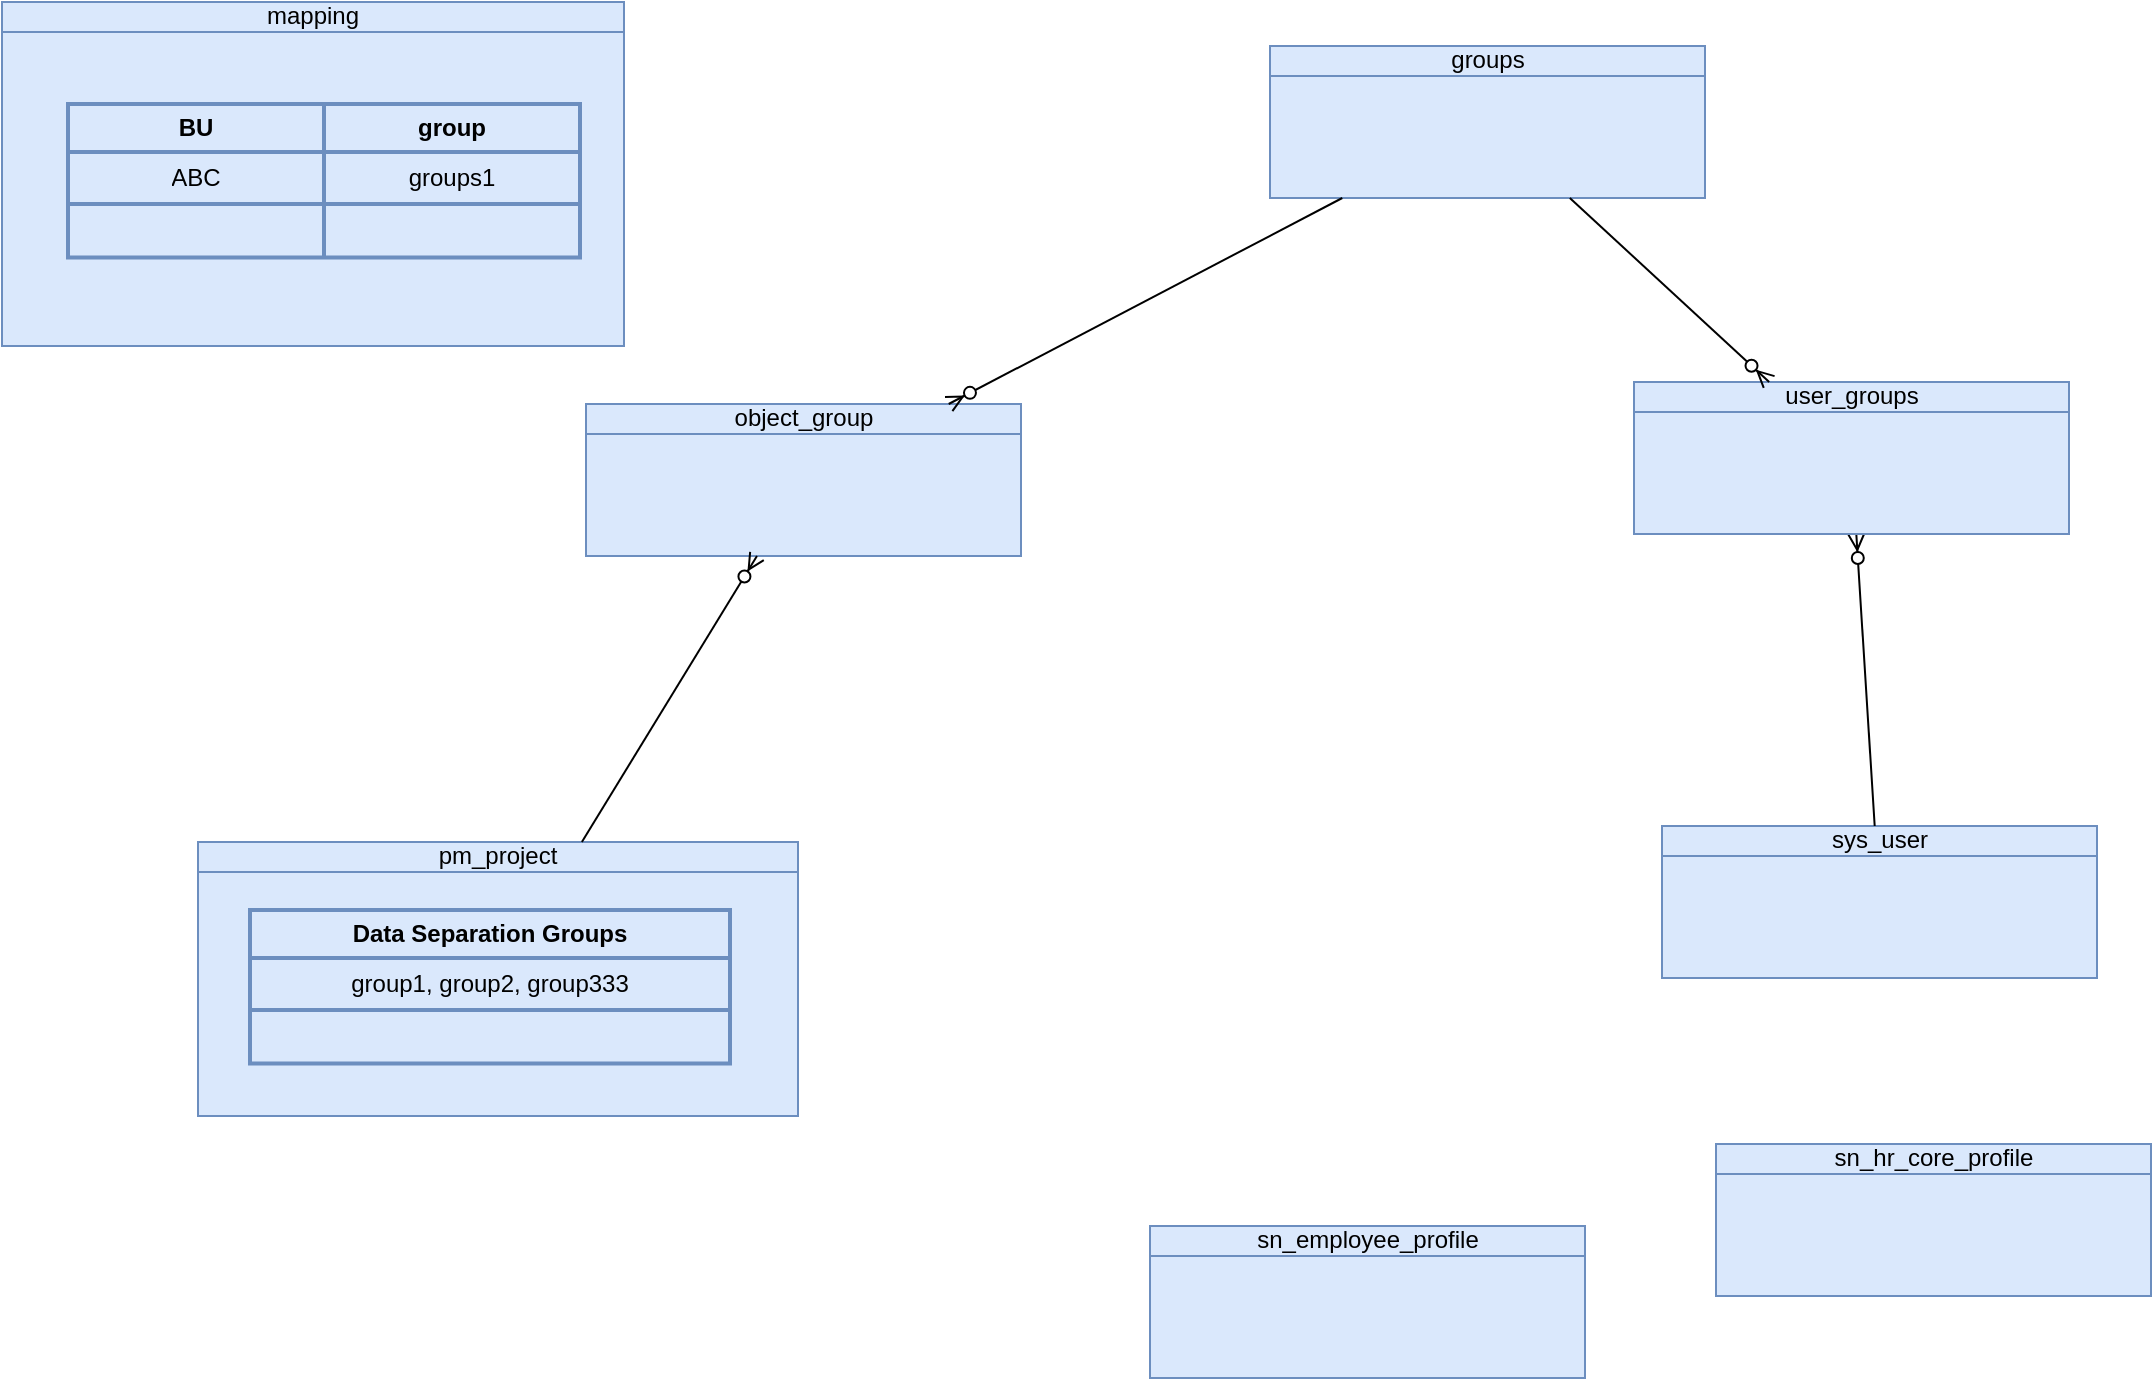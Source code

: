 <mxfile version="26.0.15" pages="2">
  <diagram name="Page-1" id="sz_8OK9DjuwV77Zi9T6v">
    <mxGraphModel dx="1671" dy="2824" grid="0" gridSize="10" guides="0" tooltips="1" connect="0" arrows="0" fold="1" page="1" pageScale="1" pageWidth="1169" pageHeight="827" math="0" shadow="0">
      <root>
        <mxCell id="0" />
        <mxCell id="1" parent="0" />
        <mxCell id="XKZ_Q6WXGp6OMJcAYRlA-1" value="object_group" style="html=1;outlineConnect=0;whiteSpace=wrap;fillColor=#dae8fc;shape=mxgraph.archimate3.businessObject;overflow=fill;strokeColor=#6c8ebf;" vertex="1" parent="1">
          <mxGeometry x="298" y="-1441" width="217.5" height="76" as="geometry" />
        </mxCell>
        <mxCell id="XKZ_Q6WXGp6OMJcAYRlA-2" value="pm_project" style="html=1;outlineConnect=0;whiteSpace=wrap;fillColor=#dae8fc;shape=mxgraph.archimate3.businessObject;overflow=fill;strokeColor=#6c8ebf;" vertex="1" parent="1">
          <mxGeometry x="104" y="-1222" width="300" height="137" as="geometry" />
        </mxCell>
        <mxCell id="XKZ_Q6WXGp6OMJcAYRlA-3" value="" style="fontSize=12;html=1;endArrow=ERzeroToMany;endFill=1;rounded=0;" edge="1" parent="1" source="XKZ_Q6WXGp6OMJcAYRlA-2" target="XKZ_Q6WXGp6OMJcAYRlA-1">
          <mxGeometry width="100" height="100" relative="1" as="geometry">
            <mxPoint x="219" y="-1302" as="sourcePoint" />
            <mxPoint x="220" y="-1128" as="targetPoint" />
          </mxGeometry>
        </mxCell>
        <mxCell id="XKZ_Q6WXGp6OMJcAYRlA-4" value="sys_user" style="html=1;outlineConnect=0;whiteSpace=wrap;fillColor=#dae8fc;shape=mxgraph.archimate3.businessObject;overflow=fill;strokeColor=#6c8ebf;" vertex="1" parent="1">
          <mxGeometry x="836" y="-1230" width="217.5" height="76" as="geometry" />
        </mxCell>
        <mxCell id="XKZ_Q6WXGp6OMJcAYRlA-5" value="" style="fontSize=12;html=1;endArrow=ERzeroToMany;endFill=1;rounded=0;" edge="1" parent="1" source="XKZ_Q6WXGp6OMJcAYRlA-4" target="XKZ_Q6WXGp6OMJcAYRlA-6">
          <mxGeometry width="100" height="100" relative="1" as="geometry">
            <mxPoint x="375" y="-1118" as="sourcePoint" />
            <mxPoint x="649" y="-1347" as="targetPoint" />
          </mxGeometry>
        </mxCell>
        <mxCell id="XKZ_Q6WXGp6OMJcAYRlA-6" value="user_groups" style="html=1;outlineConnect=0;whiteSpace=wrap;fillColor=#dae8fc;shape=mxgraph.archimate3.businessObject;overflow=fill;strokeColor=#6c8ebf;" vertex="1" parent="1">
          <mxGeometry x="822" y="-1452" width="217.5" height="76" as="geometry" />
        </mxCell>
        <mxCell id="XKZ_Q6WXGp6OMJcAYRlA-7" value="groups" style="html=1;outlineConnect=0;whiteSpace=wrap;fillColor=#dae8fc;shape=mxgraph.archimate3.businessObject;overflow=fill;strokeColor=#6c8ebf;" vertex="1" parent="1">
          <mxGeometry x="640" y="-1620" width="217.5" height="76" as="geometry" />
        </mxCell>
        <mxCell id="XKZ_Q6WXGp6OMJcAYRlA-8" value="" style="fontSize=12;html=1;endArrow=ERzeroToMany;endFill=1;rounded=0;" edge="1" parent="1" source="XKZ_Q6WXGp6OMJcAYRlA-7" target="XKZ_Q6WXGp6OMJcAYRlA-6">
          <mxGeometry width="100" height="100" relative="1" as="geometry">
            <mxPoint x="1128" y="-1212" as="sourcePoint" />
            <mxPoint x="1073" y="-1351" as="targetPoint" />
          </mxGeometry>
        </mxCell>
        <mxCell id="XKZ_Q6WXGp6OMJcAYRlA-9" value="" style="fontSize=12;html=1;endArrow=ERzeroToMany;endFill=1;rounded=0;" edge="1" parent="1" source="XKZ_Q6WXGp6OMJcAYRlA-7" target="XKZ_Q6WXGp6OMJcAYRlA-1">
          <mxGeometry width="100" height="100" relative="1" as="geometry">
            <mxPoint x="330" y="-1212" as="sourcePoint" />
            <mxPoint x="615" y="-1347" as="targetPoint" />
          </mxGeometry>
        </mxCell>
        <mxCell id="XKZ_Q6WXGp6OMJcAYRlA-10" value="mapping" style="html=1;outlineConnect=0;whiteSpace=wrap;fillColor=#dae8fc;shape=mxgraph.archimate3.businessObject;overflow=fill;strokeColor=#6c8ebf;" vertex="1" parent="1">
          <mxGeometry x="6" y="-1642" width="311" height="172" as="geometry" />
        </mxCell>
        <mxCell id="XKZ_Q6WXGp6OMJcAYRlA-11" value="" style="shape=table;html=1;whiteSpace=wrap;startSize=0;container=1;collapsible=0;childLayout=tableLayout;strokeWidth=2;fillColor=#dae8fc;strokeColor=#6c8ebf;align=left;" vertex="1" parent="1">
          <mxGeometry x="39" y="-1591" width="256" height="76.75" as="geometry" />
        </mxCell>
        <mxCell id="XKZ_Q6WXGp6OMJcAYRlA-12" value="" style="shape=tableRow;horizontal=0;startSize=0;swimlaneHead=0;swimlaneBody=0;top=0;left=0;bottom=0;right=0;collapsible=0;dropTarget=0;fillColor=none;points=[[0,0.5],[1,0.5]];portConstraint=eastwest;" vertex="1" parent="XKZ_Q6WXGp6OMJcAYRlA-11">
          <mxGeometry width="256" height="24" as="geometry" />
        </mxCell>
        <mxCell id="XKZ_Q6WXGp6OMJcAYRlA-13" value="&lt;div style=&quot;text-align: left;&quot;&gt;&lt;span style=&quot;background-color: initial;&quot;&gt;BU&lt;/span&gt;&lt;/div&gt;" style="shape=partialRectangle;html=1;whiteSpace=wrap;connectable=0;fillColor=none;top=0;left=0;bottom=0;right=0;overflow=hidden;fontStyle=1" vertex="1" parent="XKZ_Q6WXGp6OMJcAYRlA-12">
          <mxGeometry width="128" height="24" as="geometry">
            <mxRectangle width="128" height="24" as="alternateBounds" />
          </mxGeometry>
        </mxCell>
        <mxCell id="XKZ_Q6WXGp6OMJcAYRlA-14" value="group" style="shape=partialRectangle;html=1;whiteSpace=wrap;connectable=0;fillColor=none;top=0;left=0;bottom=0;right=0;overflow=hidden;fontStyle=1" vertex="1" parent="XKZ_Q6WXGp6OMJcAYRlA-12">
          <mxGeometry x="128" width="128" height="24" as="geometry">
            <mxRectangle width="128" height="24" as="alternateBounds" />
          </mxGeometry>
        </mxCell>
        <mxCell id="XKZ_Q6WXGp6OMJcAYRlA-15" value="" style="shape=tableRow;horizontal=0;startSize=0;swimlaneHead=0;swimlaneBody=0;top=0;left=0;bottom=0;right=0;collapsible=0;dropTarget=0;fillColor=none;points=[[0,0.5],[1,0.5]];portConstraint=eastwest;" vertex="1" parent="XKZ_Q6WXGp6OMJcAYRlA-11">
          <mxGeometry y="24" width="256" height="26" as="geometry" />
        </mxCell>
        <mxCell id="XKZ_Q6WXGp6OMJcAYRlA-16" value="ABC" style="shape=partialRectangle;html=1;whiteSpace=wrap;connectable=0;fillColor=none;top=0;left=0;bottom=0;right=0;overflow=hidden;" vertex="1" parent="XKZ_Q6WXGp6OMJcAYRlA-15">
          <mxGeometry width="128" height="26" as="geometry">
            <mxRectangle width="128" height="26" as="alternateBounds" />
          </mxGeometry>
        </mxCell>
        <mxCell id="XKZ_Q6WXGp6OMJcAYRlA-17" value="groups1" style="shape=partialRectangle;html=1;whiteSpace=wrap;connectable=0;fillColor=none;top=0;left=0;bottom=0;right=0;overflow=hidden;" vertex="1" parent="XKZ_Q6WXGp6OMJcAYRlA-15">
          <mxGeometry x="128" width="128" height="26" as="geometry">
            <mxRectangle width="128" height="26" as="alternateBounds" />
          </mxGeometry>
        </mxCell>
        <mxCell id="XKZ_Q6WXGp6OMJcAYRlA-18" value="" style="shape=tableRow;horizontal=0;startSize=0;swimlaneHead=0;swimlaneBody=0;top=0;left=0;bottom=0;right=0;collapsible=0;dropTarget=0;fillColor=none;points=[[0,0.5],[1,0.5]];portConstraint=eastwest;" vertex="1" parent="XKZ_Q6WXGp6OMJcAYRlA-11">
          <mxGeometry y="50" width="256" height="27" as="geometry" />
        </mxCell>
        <mxCell id="XKZ_Q6WXGp6OMJcAYRlA-19" value="&lt;div style=&quot;text-align: left;&quot;&gt;&lt;br&gt;&lt;/div&gt;" style="shape=partialRectangle;html=1;whiteSpace=wrap;connectable=0;fillColor=none;top=0;left=0;bottom=0;right=0;overflow=hidden;" vertex="1" parent="XKZ_Q6WXGp6OMJcAYRlA-18">
          <mxGeometry width="128" height="27" as="geometry">
            <mxRectangle width="128" height="27" as="alternateBounds" />
          </mxGeometry>
        </mxCell>
        <mxCell id="XKZ_Q6WXGp6OMJcAYRlA-20" style="shape=partialRectangle;html=1;whiteSpace=wrap;connectable=0;fillColor=none;top=0;left=0;bottom=0;right=0;overflow=hidden;" vertex="1" parent="XKZ_Q6WXGp6OMJcAYRlA-18">
          <mxGeometry x="128" width="128" height="27" as="geometry">
            <mxRectangle width="128" height="27" as="alternateBounds" />
          </mxGeometry>
        </mxCell>
        <mxCell id="XKZ_Q6WXGp6OMJcAYRlA-21" value="" style="shape=table;html=1;whiteSpace=wrap;startSize=0;container=1;collapsible=0;childLayout=tableLayout;strokeWidth=2;fillColor=#dae8fc;strokeColor=#6c8ebf;align=left;" vertex="1" parent="1">
          <mxGeometry x="130" y="-1188" width="240" height="76.75" as="geometry" />
        </mxCell>
        <mxCell id="XKZ_Q6WXGp6OMJcAYRlA-22" value="" style="shape=tableRow;horizontal=0;startSize=0;swimlaneHead=0;swimlaneBody=0;top=0;left=0;bottom=0;right=0;collapsible=0;dropTarget=0;fillColor=none;points=[[0,0.5],[1,0.5]];portConstraint=eastwest;" vertex="1" parent="XKZ_Q6WXGp6OMJcAYRlA-21">
          <mxGeometry width="240" height="24" as="geometry" />
        </mxCell>
        <mxCell id="XKZ_Q6WXGp6OMJcAYRlA-23" value="&lt;div style=&quot;text-align: left;&quot;&gt;&lt;span style=&quot;background-color: initial;&quot;&gt;Data Separation Groups&lt;/span&gt;&lt;/div&gt;" style="shape=partialRectangle;html=1;whiteSpace=wrap;connectable=0;fillColor=none;top=0;left=0;bottom=0;right=0;overflow=hidden;fontStyle=1" vertex="1" parent="XKZ_Q6WXGp6OMJcAYRlA-22">
          <mxGeometry width="240" height="24" as="geometry">
            <mxRectangle width="240" height="24" as="alternateBounds" />
          </mxGeometry>
        </mxCell>
        <mxCell id="XKZ_Q6WXGp6OMJcAYRlA-24" value="" style="shape=tableRow;horizontal=0;startSize=0;swimlaneHead=0;swimlaneBody=0;top=0;left=0;bottom=0;right=0;collapsible=0;dropTarget=0;fillColor=none;points=[[0,0.5],[1,0.5]];portConstraint=eastwest;" vertex="1" parent="XKZ_Q6WXGp6OMJcAYRlA-21">
          <mxGeometry y="24" width="240" height="26" as="geometry" />
        </mxCell>
        <mxCell id="XKZ_Q6WXGp6OMJcAYRlA-25" value="group1, group2, group333" style="shape=partialRectangle;html=1;whiteSpace=wrap;connectable=0;fillColor=none;top=0;left=0;bottom=0;right=0;overflow=hidden;" vertex="1" parent="XKZ_Q6WXGp6OMJcAYRlA-24">
          <mxGeometry width="240" height="26" as="geometry">
            <mxRectangle width="240" height="26" as="alternateBounds" />
          </mxGeometry>
        </mxCell>
        <mxCell id="XKZ_Q6WXGp6OMJcAYRlA-26" value="" style="shape=tableRow;horizontal=0;startSize=0;swimlaneHead=0;swimlaneBody=0;top=0;left=0;bottom=0;right=0;collapsible=0;dropTarget=0;fillColor=none;points=[[0,0.5],[1,0.5]];portConstraint=eastwest;" vertex="1" parent="XKZ_Q6WXGp6OMJcAYRlA-21">
          <mxGeometry y="50" width="240" height="27" as="geometry" />
        </mxCell>
        <mxCell id="XKZ_Q6WXGp6OMJcAYRlA-27" value="&lt;div style=&quot;text-align: left;&quot;&gt;&lt;br&gt;&lt;/div&gt;" style="shape=partialRectangle;html=1;whiteSpace=wrap;connectable=0;fillColor=none;top=0;left=0;bottom=0;right=0;overflow=hidden;" vertex="1" parent="XKZ_Q6WXGp6OMJcAYRlA-26">
          <mxGeometry width="240" height="27" as="geometry">
            <mxRectangle width="240" height="27" as="alternateBounds" />
          </mxGeometry>
        </mxCell>
        <mxCell id="XKZ_Q6WXGp6OMJcAYRlA-28" value="sn_employee_profile" style="html=1;outlineConnect=0;whiteSpace=wrap;fillColor=#dae8fc;shape=mxgraph.archimate3.businessObject;overflow=fill;strokeColor=#6c8ebf;" vertex="1" parent="1">
          <mxGeometry x="580" y="-1030" width="217.5" height="76" as="geometry" />
        </mxCell>
        <mxCell id="XKZ_Q6WXGp6OMJcAYRlA-29" value="sn_hr_core_profile" style="html=1;outlineConnect=0;whiteSpace=wrap;fillColor=#dae8fc;shape=mxgraph.archimate3.businessObject;overflow=fill;strokeColor=#6c8ebf;" vertex="1" parent="1">
          <mxGeometry x="863" y="-1071" width="217.5" height="76" as="geometry" />
        </mxCell>
      </root>
    </mxGraphModel>
  </diagram>
  <diagram name="em_profile" id="d97N8e0JE2c1j5f707Qw">
    <mxGraphModel dx="1393" dy="2629" grid="0" gridSize="10" guides="0" tooltips="1" connect="0" arrows="0" fold="1" page="1" pageScale="1" pageWidth="1169" pageHeight="827" math="0" shadow="0">
      <root>
        <mxCell id="4w6Gn6E8KWmjJ692-3vZ-0" />
        <mxCell id="4w6Gn6E8KWmjJ692-3vZ-1" parent="4w6Gn6E8KWmjJ692-3vZ-0" />
        <mxCell id="4w6Gn6E8KWmjJ692-3vZ-5" value="sys_user" style="html=1;outlineConnect=0;whiteSpace=wrap;fillColor=#dae8fc;shape=mxgraph.archimate3.businessObject;overflow=fill;strokeColor=#6c8ebf;" vertex="1" parent="4w6Gn6E8KWmjJ692-3vZ-1">
          <mxGeometry x="34" y="-1609" width="140" height="50" as="geometry" />
        </mxCell>
        <mxCell id="4w6Gn6E8KWmjJ692-3vZ-6" value="" style="fontSize=12;html=1;endArrow=ERzeroToMany;endFill=1;rounded=0;" edge="1" parent="4w6Gn6E8KWmjJ692-3vZ-1" source="4w6Gn6E8KWmjJ692-3vZ-5" target="4w6Gn6E8KWmjJ692-3vZ-29">
          <mxGeometry width="100" height="100" relative="1" as="geometry">
            <mxPoint x="375" y="-1118" as="sourcePoint" />
            <mxPoint x="649" y="-1347" as="targetPoint" />
          </mxGeometry>
        </mxCell>
        <mxCell id="4w6Gn6E8KWmjJ692-3vZ-7" value="&lt;div&gt;sys_user_groups&lt;/div&gt;" style="html=1;outlineConnect=0;whiteSpace=wrap;fillColor=#dae8fc;shape=mxgraph.archimate3.businessObject;overflow=fill;strokeColor=#6c8ebf;" vertex="1" parent="4w6Gn6E8KWmjJ692-3vZ-1">
          <mxGeometry x="287" y="-1609" width="140" height="50" as="geometry" />
        </mxCell>
        <mxCell id="4w6Gn6E8KWmjJ692-3vZ-8" value="cmn_skill" style="html=1;outlineConnect=0;whiteSpace=wrap;fillColor=#dae8fc;shape=mxgraph.archimate3.businessObject;overflow=fill;strokeColor=#6c8ebf;" vertex="1" parent="4w6Gn6E8KWmjJ692-3vZ-1">
          <mxGeometry x="533" y="-1610" width="140" height="50" as="geometry" />
        </mxCell>
        <mxCell id="4w6Gn6E8KWmjJ692-3vZ-9" value="" style="fontSize=12;html=1;endArrow=ERzeroToMany;endFill=1;rounded=0;" edge="1" parent="4w6Gn6E8KWmjJ692-3vZ-1" source="4w6Gn6E8KWmjJ692-3vZ-7" target="4w6Gn6E8KWmjJ692-3vZ-29">
          <mxGeometry width="100" height="100" relative="1" as="geometry">
            <mxPoint x="1128" y="-1212" as="sourcePoint" />
            <mxPoint x="1073" y="-1351" as="targetPoint" />
          </mxGeometry>
        </mxCell>
        <mxCell id="4w6Gn6E8KWmjJ692-3vZ-10" value="" style="fontSize=12;html=1;endArrow=ERzeroToMany;endFill=1;rounded=0;" edge="1" parent="4w6Gn6E8KWmjJ692-3vZ-1" source="4w6Gn6E8KWmjJ692-3vZ-8" target="4w6Gn6E8KWmjJ692-3vZ-29">
          <mxGeometry width="100" height="100" relative="1" as="geometry">
            <mxPoint x="330" y="-1212" as="sourcePoint" />
            <mxPoint x="479.353" y="-1441" as="targetPoint" />
          </mxGeometry>
        </mxCell>
        <mxCell id="4w6Gn6E8KWmjJ692-3vZ-29" value="sn_employee_profile" style="html=1;outlineConnect=0;whiteSpace=wrap;fillColor=#dae8fc;shape=mxgraph.archimate3.businessObject;overflow=fill;strokeColor=#6c8ebf;" vertex="1" parent="4w6Gn6E8KWmjJ692-3vZ-1">
          <mxGeometry x="538" y="-1391" width="140" height="50" as="geometry" />
        </mxCell>
        <mxCell id="4w6Gn6E8KWmjJ692-3vZ-30" value="&lt;div&gt;resource_role&lt;/div&gt;" style="html=1;outlineConnect=0;whiteSpace=wrap;fillColor=#dae8fc;shape=mxgraph.archimate3.businessObject;overflow=fill;strokeColor=#6c8ebf;" vertex="1" parent="4w6Gn6E8KWmjJ692-3vZ-1">
          <mxGeometry x="1019" y="-1611" width="140" height="50" as="geometry" />
        </mxCell>
        <mxCell id="3O07Ml-EWj8RnMGS3ta7-0" value="sn_hr_core_profile" style="html=1;outlineConnect=0;whiteSpace=wrap;fillColor=#dae8fc;shape=mxgraph.archimate3.businessObject;overflow=fill;strokeColor=#6c8ebf;" vertex="1" parent="4w6Gn6E8KWmjJ692-3vZ-1">
          <mxGeometry x="774" y="-1610" width="140" height="50" as="geometry" />
        </mxCell>
        <mxCell id="3O07Ml-EWj8RnMGS3ta7-1" value="" style="fontSize=12;html=1;endArrow=ERzeroToMany;endFill=1;rounded=0;" edge="1" parent="4w6Gn6E8KWmjJ692-3vZ-1" source="3O07Ml-EWj8RnMGS3ta7-0" target="4w6Gn6E8KWmjJ692-3vZ-29">
          <mxGeometry width="100" height="100" relative="1" as="geometry">
            <mxPoint x="614" y="-1550" as="sourcePoint" />
            <mxPoint x="617" y="-1381" as="targetPoint" />
          </mxGeometry>
        </mxCell>
        <mxCell id="3O07Ml-EWj8RnMGS3ta7-2" value="" style="fontSize=12;html=1;endArrow=ERzeroToMany;endFill=1;rounded=0;" edge="1" parent="4w6Gn6E8KWmjJ692-3vZ-1" source="4w6Gn6E8KWmjJ692-3vZ-30" target="4w6Gn6E8KWmjJ692-3vZ-29">
          <mxGeometry width="100" height="100" relative="1" as="geometry">
            <mxPoint x="624" y="-1540" as="sourcePoint" />
            <mxPoint x="627" y="-1371" as="targetPoint" />
          </mxGeometry>
        </mxCell>
      </root>
    </mxGraphModel>
  </diagram>
</mxfile>
